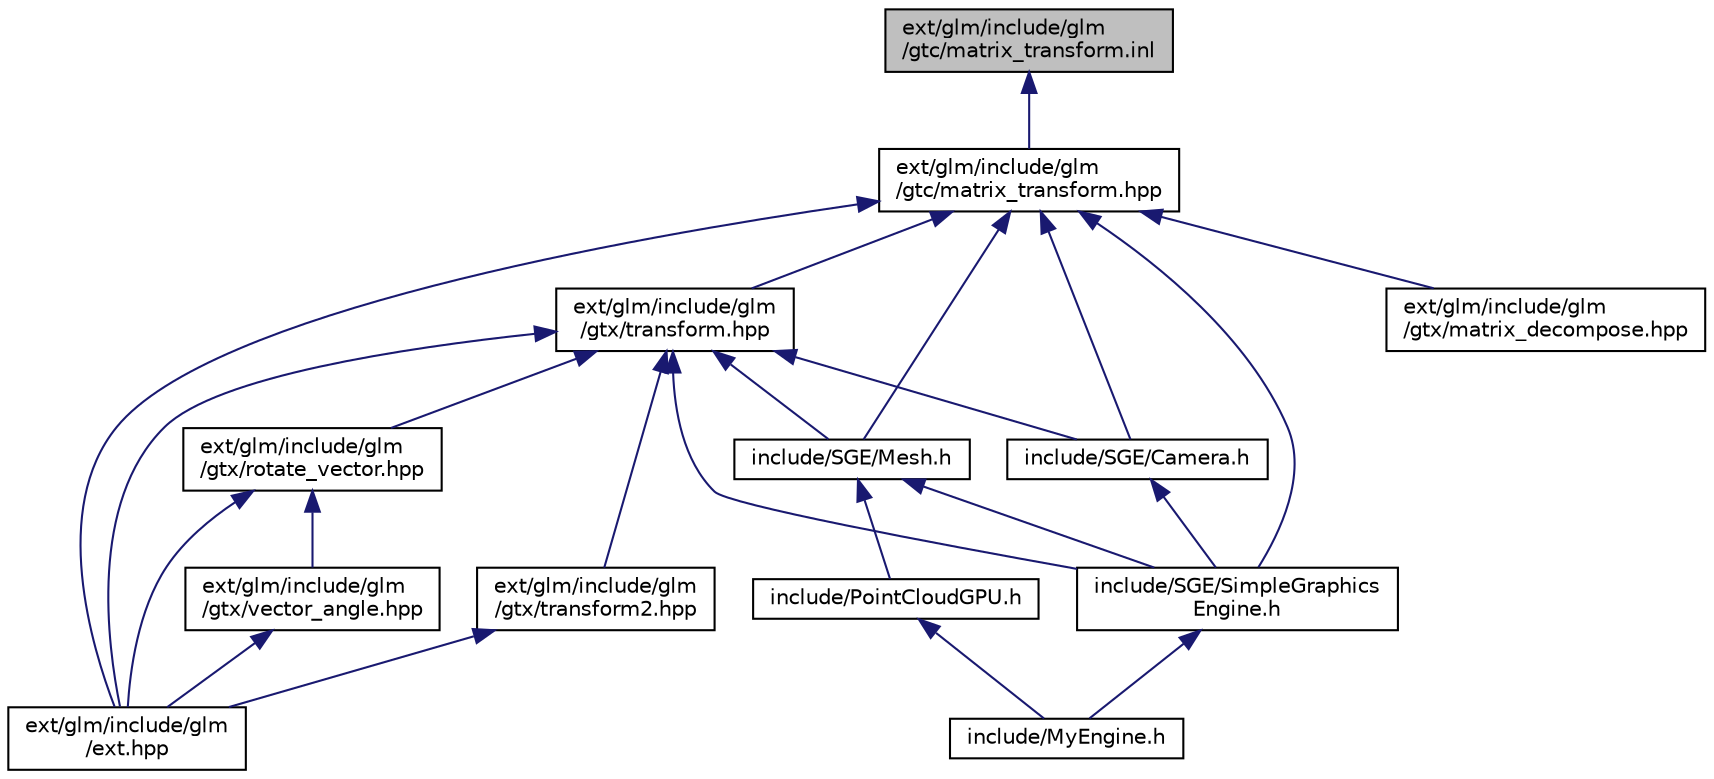 digraph "ext/glm/include/glm/gtc/matrix_transform.inl"
{
  edge [fontname="Helvetica",fontsize="10",labelfontname="Helvetica",labelfontsize="10"];
  node [fontname="Helvetica",fontsize="10",shape=record];
  Node1 [label="ext/glm/include/glm\l/gtc/matrix_transform.inl",height=0.2,width=0.4,color="black", fillcolor="grey75", style="filled" fontcolor="black"];
  Node1 -> Node2 [dir="back",color="midnightblue",fontsize="10",style="solid"];
  Node2 [label="ext/glm/include/glm\l/gtc/matrix_transform.hpp",height=0.2,width=0.4,color="black", fillcolor="white", style="filled",URL="$matrix__transform_8hpp.html"];
  Node2 -> Node3 [dir="back",color="midnightblue",fontsize="10",style="solid"];
  Node3 [label="ext/glm/include/glm\l/ext.hpp",height=0.2,width=0.4,color="black", fillcolor="white", style="filled",URL="$ext_8hpp_source.html"];
  Node2 -> Node4 [dir="back",color="midnightblue",fontsize="10",style="solid"];
  Node4 [label="ext/glm/include/glm\l/gtx/transform.hpp",height=0.2,width=0.4,color="black", fillcolor="white", style="filled",URL="$transform_8hpp.html"];
  Node4 -> Node5 [dir="back",color="midnightblue",fontsize="10",style="solid"];
  Node5 [label="ext/glm/include/glm\l/gtx/rotate_vector.hpp",height=0.2,width=0.4,color="black", fillcolor="white", style="filled",URL="$rotate__vector_8hpp.html"];
  Node5 -> Node3 [dir="back",color="midnightblue",fontsize="10",style="solid"];
  Node5 -> Node6 [dir="back",color="midnightblue",fontsize="10",style="solid"];
  Node6 [label="ext/glm/include/glm\l/gtx/vector_angle.hpp",height=0.2,width=0.4,color="black", fillcolor="white", style="filled",URL="$vector__angle_8hpp.html"];
  Node6 -> Node3 [dir="back",color="midnightblue",fontsize="10",style="solid"];
  Node4 -> Node3 [dir="back",color="midnightblue",fontsize="10",style="solid"];
  Node4 -> Node7 [dir="back",color="midnightblue",fontsize="10",style="solid"];
  Node7 [label="ext/glm/include/glm\l/gtx/transform2.hpp",height=0.2,width=0.4,color="black", fillcolor="white", style="filled",URL="$transform2_8hpp.html"];
  Node7 -> Node3 [dir="back",color="midnightblue",fontsize="10",style="solid"];
  Node4 -> Node8 [dir="back",color="midnightblue",fontsize="10",style="solid"];
  Node8 [label="include/SGE/Mesh.h",height=0.2,width=0.4,color="black", fillcolor="white", style="filled",URL="$include_2_s_g_e_2mesh_8h_source.html"];
  Node8 -> Node9 [dir="back",color="midnightblue",fontsize="10",style="solid"];
  Node9 [label="include/SGE/SimpleGraphics\lEngine.h",height=0.2,width=0.4,color="black", fillcolor="white", style="filled",URL="$_simple_graphics_engine_8h_source.html"];
  Node9 -> Node10 [dir="back",color="midnightblue",fontsize="10",style="solid"];
  Node10 [label="include/MyEngine.h",height=0.2,width=0.4,color="black", fillcolor="white", style="filled",URL="$_my_engine_8h_source.html"];
  Node8 -> Node11 [dir="back",color="midnightblue",fontsize="10",style="solid"];
  Node11 [label="include/PointCloudGPU.h",height=0.2,width=0.4,color="black", fillcolor="white", style="filled",URL="$_point_cloud_g_p_u_8h_source.html"];
  Node11 -> Node10 [dir="back",color="midnightblue",fontsize="10",style="solid"];
  Node4 -> Node12 [dir="back",color="midnightblue",fontsize="10",style="solid"];
  Node12 [label="include/SGE/Camera.h",height=0.2,width=0.4,color="black", fillcolor="white", style="filled",URL="$include_2_s_g_e_2camera_8h_source.html"];
  Node12 -> Node9 [dir="back",color="midnightblue",fontsize="10",style="solid"];
  Node4 -> Node9 [dir="back",color="midnightblue",fontsize="10",style="solid"];
  Node2 -> Node13 [dir="back",color="midnightblue",fontsize="10",style="solid"];
  Node13 [label="ext/glm/include/glm\l/gtx/matrix_decompose.hpp",height=0.2,width=0.4,color="black", fillcolor="white", style="filled",URL="$matrix__decompose_8hpp.html"];
  Node2 -> Node8 [dir="back",color="midnightblue",fontsize="10",style="solid"];
  Node2 -> Node12 [dir="back",color="midnightblue",fontsize="10",style="solid"];
  Node2 -> Node9 [dir="back",color="midnightblue",fontsize="10",style="solid"];
}
